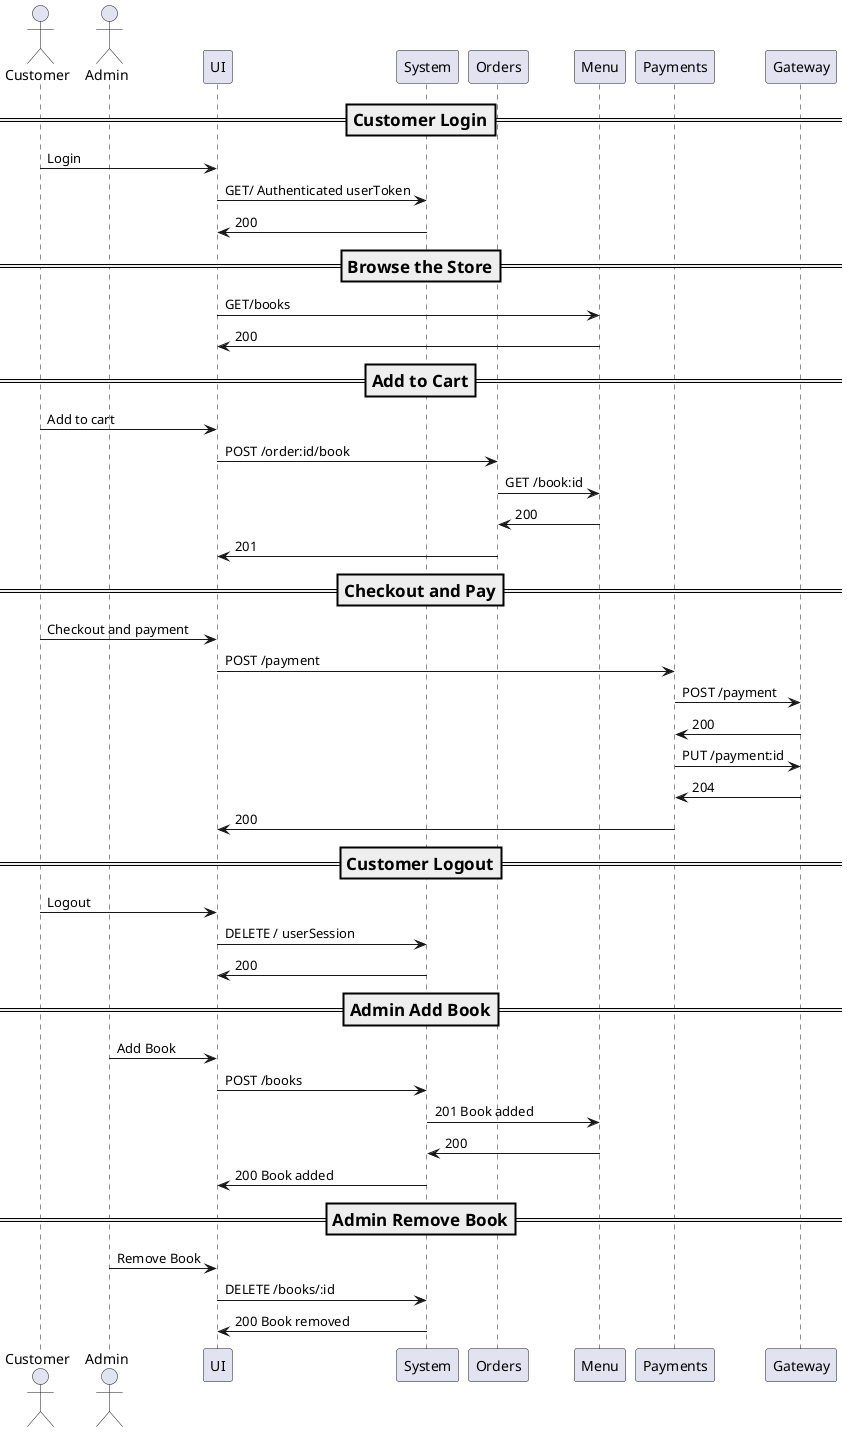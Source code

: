 @startuml

actor Customer  
actor Admin 
participant UI 
participant System
participant Orders
participant Menu
participant Payments
participant Gateway 

=== Customer Login ==
Customer -> UI : Login
UI -> System : GET/ Authenticated userToken
System -> UI : 200 

=== Browse the Store ==
UI -> Menu : GET/books
Menu -> UI : 200

=== Add to Cart ==
Customer -> UI : Add to cart
UI -> Orders : POST /order:id/book
Orders -> Menu : GET /book:id
Menu -> Orders : 200
Orders -> UI : 201

=== Checkout and Pay ==
Customer -> UI : Checkout and payment
UI -> Payments : POST /payment
Payments -> Gateway : POST /payment
Gateway -> Payments : 200
Payments -> Gateway : PUT /payment:id
Gateway -> Payments : 204
Payments -> UI : 200

=== Customer Logout ==
Customer -> UI : Logout
UI -> System : DELETE / userSession
System -> UI : 200 

=== Admin Add Book ==
Admin -> UI : Add Book
UI -> System : POST /books
System -> Menu : 201 Book added
Menu -> System : 200
System -> UI : 200 Book added

=== Admin Remove Book ==
Admin -> UI : Remove Book
UI -> System : DELETE /books/:id
System -> UI : 200 Book removed

@enduml